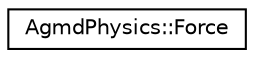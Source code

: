 digraph "Graphical Class Hierarchy"
{
  edge [fontname="Helvetica",fontsize="10",labelfontname="Helvetica",labelfontsize="10"];
  node [fontname="Helvetica",fontsize="10",shape=record];
  rankdir="LR";
  Node1 [label="AgmdPhysics::Force",height=0.2,width=0.4,color="black", fillcolor="white", style="filled",URL="$class_agmd_physics_1_1_force.html"];
}
